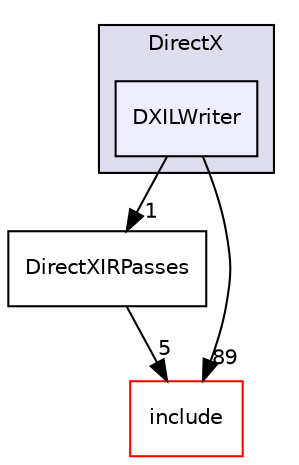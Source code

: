 digraph "lib/Target/DirectX/DXILWriter" {
  bgcolor=transparent;
  compound=true
  node [ fontsize="10", fontname="Helvetica"];
  edge [ labelfontsize="10", labelfontname="Helvetica"];
  subgraph clusterdir_2c957dfb38624d46c4493f76ab744bd5 {
    graph [ bgcolor="#ddddee", pencolor="black", label="DirectX" fontname="Helvetica", fontsize="10", URL="dir_2c957dfb38624d46c4493f76ab744bd5.html"]
  dir_7bcf1a37a33584feaffdb14b7a463f2a [shape=box, label="DXILWriter", style="filled", fillcolor="#eeeeff", pencolor="black", URL="dir_7bcf1a37a33584feaffdb14b7a463f2a.html"];
  }
  dir_b94eb9c72015d3889423c730bad9dfe7 [shape=box label="DirectXIRPasses" URL="dir_b94eb9c72015d3889423c730bad9dfe7.html"];
  dir_d44c64559bbebec7f509842c48db8b23 [shape=box label="include" color="red" URL="dir_d44c64559bbebec7f509842c48db8b23.html"];
  dir_7bcf1a37a33584feaffdb14b7a463f2a->dir_b94eb9c72015d3889423c730bad9dfe7 [headlabel="1", labeldistance=1.5 headhref="dir_000135_000134.html"];
  dir_7bcf1a37a33584feaffdb14b7a463f2a->dir_d44c64559bbebec7f509842c48db8b23 [headlabel="89", labeldistance=1.5 headhref="dir_000135_000001.html"];
  dir_b94eb9c72015d3889423c730bad9dfe7->dir_d44c64559bbebec7f509842c48db8b23 [headlabel="5", labeldistance=1.5 headhref="dir_000134_000001.html"];
}
